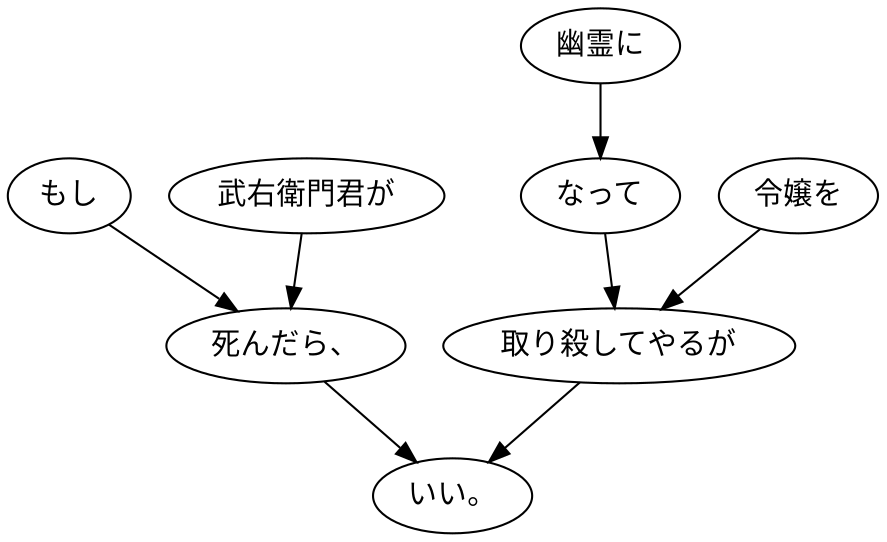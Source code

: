 digraph graph7497 {
	node0 [label="もし"];
	node1 [label="武右衛門君が"];
	node2 [label="死んだら、"];
	node3 [label="幽霊に"];
	node4 [label="なって"];
	node5 [label="令嬢を"];
	node6 [label="取り殺してやるが"];
	node7 [label="いい。"];
	node0 -> node2;
	node1 -> node2;
	node2 -> node7;
	node3 -> node4;
	node4 -> node6;
	node5 -> node6;
	node6 -> node7;
}
